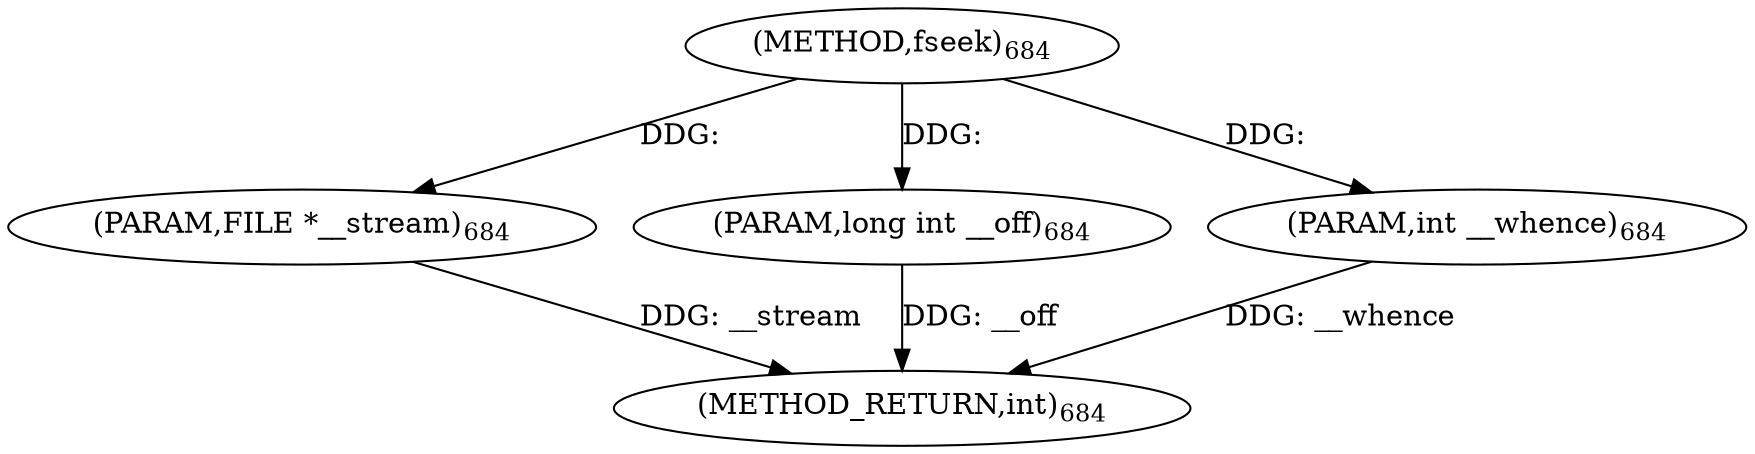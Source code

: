 digraph "fseek" {  
"30276" [label = <(METHOD,fseek)<SUB>684</SUB>> ]
"30280" [label = <(METHOD_RETURN,int)<SUB>684</SUB>> ]
"30277" [label = <(PARAM,FILE *__stream)<SUB>684</SUB>> ]
"30278" [label = <(PARAM,long int __off)<SUB>684</SUB>> ]
"30279" [label = <(PARAM,int __whence)<SUB>684</SUB>> ]
  "30277" -> "30280"  [ label = "DDG: __stream"] 
  "30278" -> "30280"  [ label = "DDG: __off"] 
  "30279" -> "30280"  [ label = "DDG: __whence"] 
  "30276" -> "30277"  [ label = "DDG: "] 
  "30276" -> "30278"  [ label = "DDG: "] 
  "30276" -> "30279"  [ label = "DDG: "] 
}
